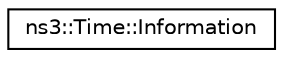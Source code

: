 digraph "Graphical Class Hierarchy"
{
 // LATEX_PDF_SIZE
  edge [fontname="Helvetica",fontsize="10",labelfontname="Helvetica",labelfontsize="10"];
  node [fontname="Helvetica",fontsize="10",shape=record];
  rankdir="LR";
  Node0 [label="ns3::Time::Information",height=0.2,width=0.4,color="black", fillcolor="white", style="filled",URL="$structns3_1_1_time_1_1_information.html",tooltip="How to convert between other units and the current unit."];
}

